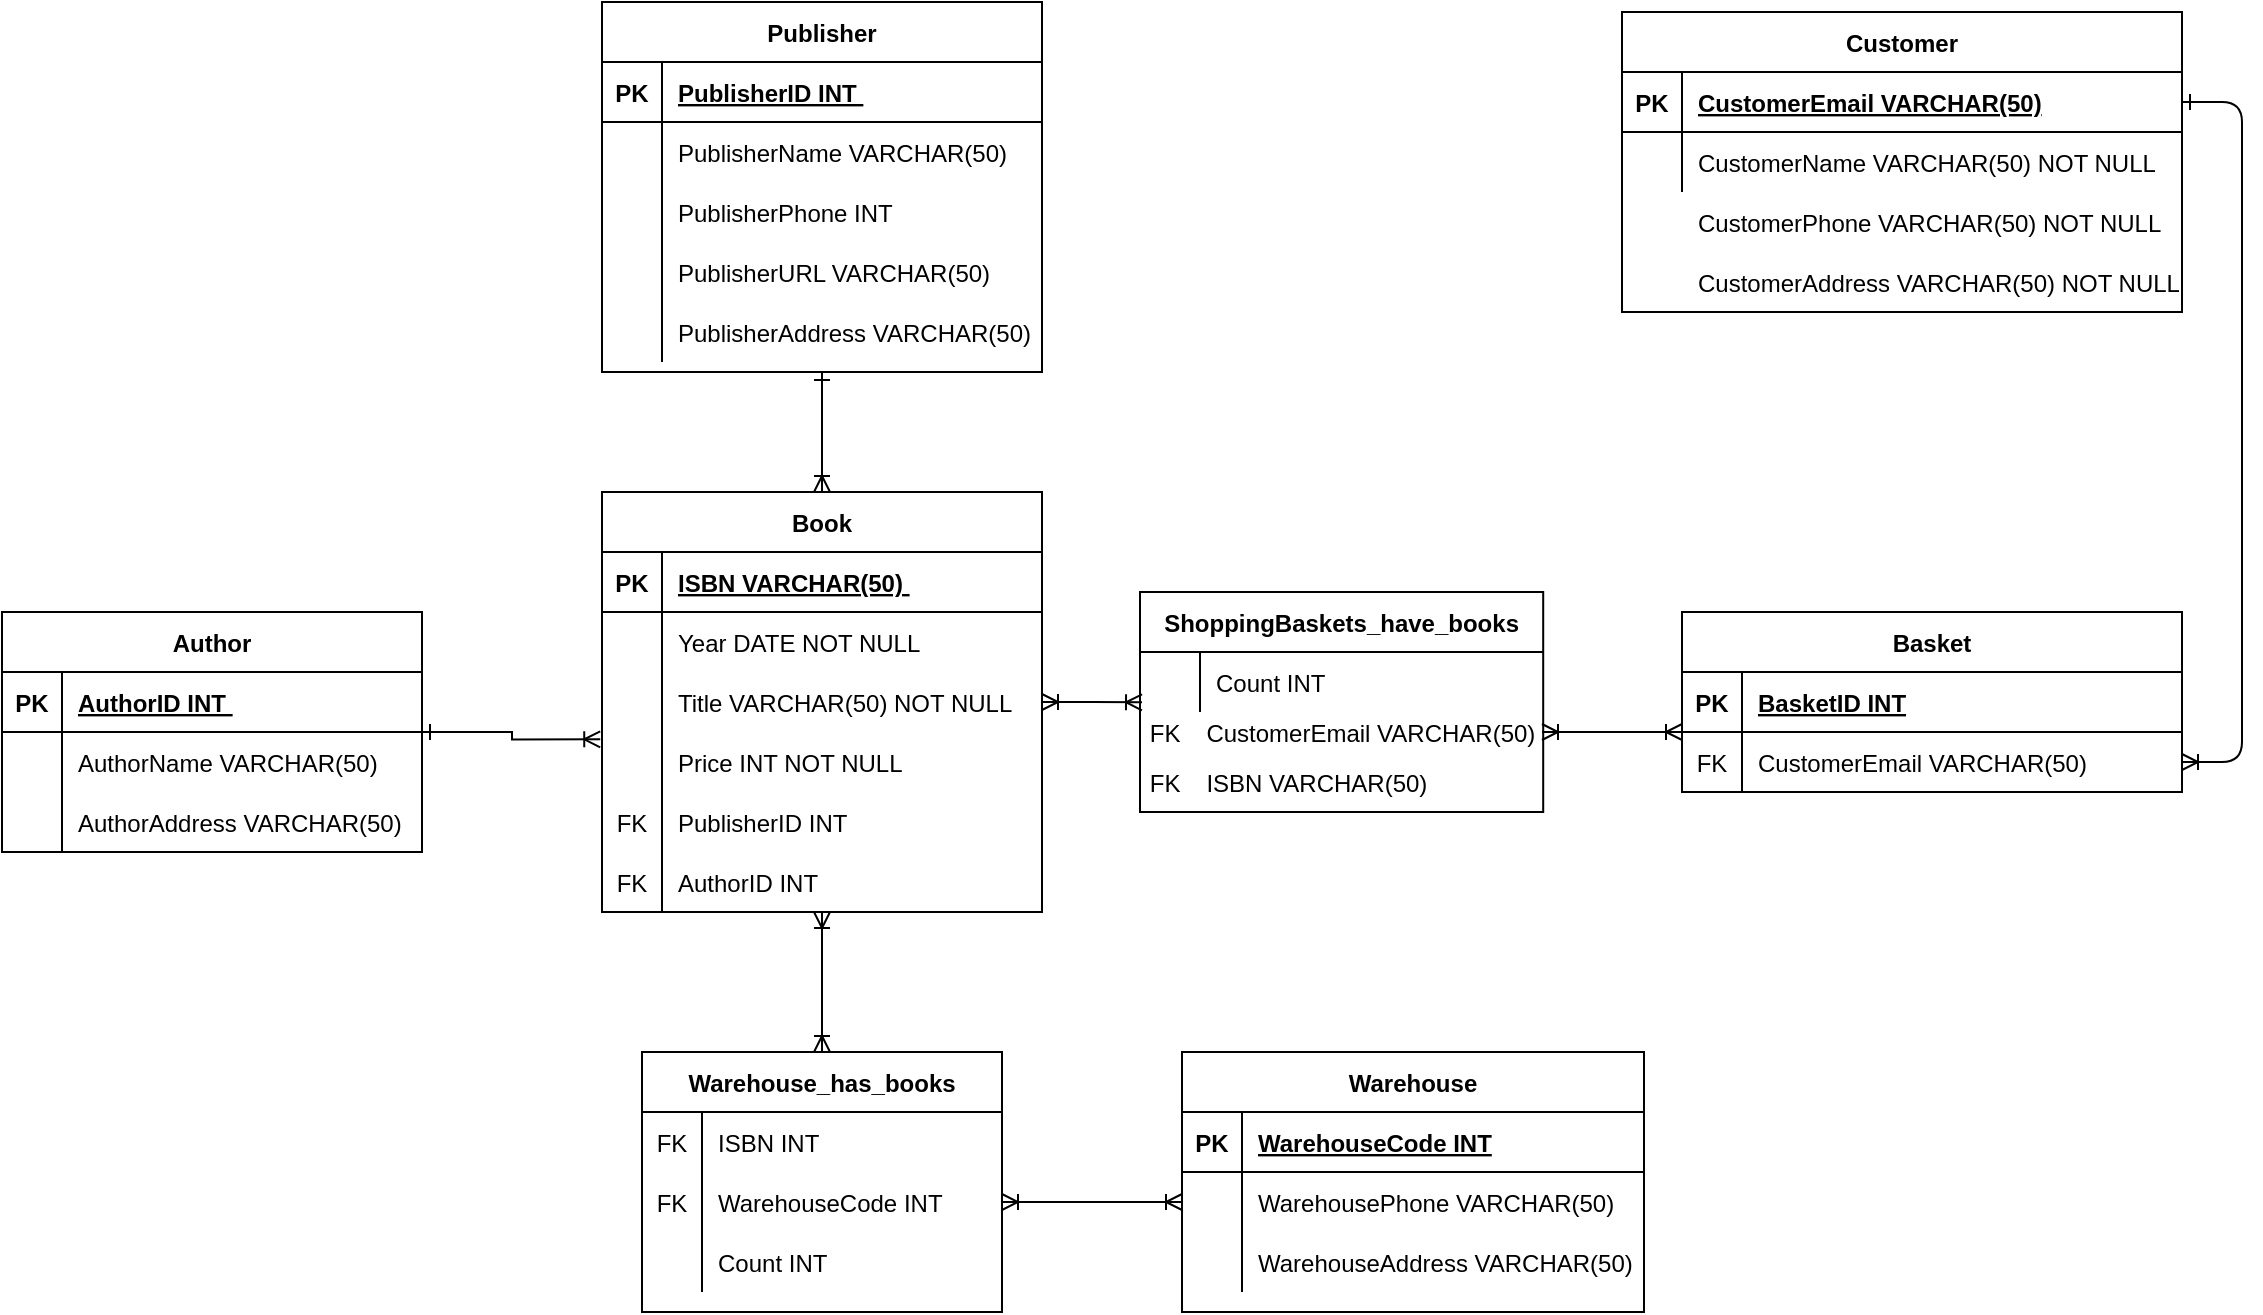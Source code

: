 <mxfile version="13.10.9" type="github">
  <diagram id="R2lEEEUBdFMjLlhIrx00" name="Page-1">
    <mxGraphModel dx="1483" dy="829" grid="1" gridSize="10" guides="1" tooltips="1" connect="1" arrows="1" fold="1" page="1" pageScale="1" pageWidth="1169" pageHeight="827" math="0" shadow="0" extFonts="Permanent Marker^https://fonts.googleapis.com/css?family=Permanent+Marker">
      <root>
        <mxCell id="0" />
        <mxCell id="1" parent="0" />
        <mxCell id="C-vyLk0tnHw3VtMMgP7b-1" value="" style="edgeStyle=entityRelationEdgeStyle;endArrow=ERoneToMany;startArrow=ERone;endFill=0;startFill=0;" parent="1" source="C-vyLk0tnHw3VtMMgP7b-24" target="C-vyLk0tnHw3VtMMgP7b-6" edge="1">
          <mxGeometry width="100" height="100" relative="1" as="geometry">
            <mxPoint x="690" y="760" as="sourcePoint" />
            <mxPoint x="790" y="660" as="targetPoint" />
          </mxGeometry>
        </mxCell>
        <mxCell id="C-vyLk0tnHw3VtMMgP7b-2" value="Basket" style="shape=table;startSize=30;container=1;collapsible=1;childLayout=tableLayout;fixedRows=1;rowLines=0;fontStyle=1;align=center;resizeLast=1;" parent="1" vertex="1">
          <mxGeometry x="860" y="350" width="250" height="90" as="geometry" />
        </mxCell>
        <mxCell id="C-vyLk0tnHw3VtMMgP7b-3" value="" style="shape=partialRectangle;collapsible=0;dropTarget=0;pointerEvents=0;fillColor=none;points=[[0,0.5],[1,0.5]];portConstraint=eastwest;top=0;left=0;right=0;bottom=1;" parent="C-vyLk0tnHw3VtMMgP7b-2" vertex="1">
          <mxGeometry y="30" width="250" height="30" as="geometry" />
        </mxCell>
        <mxCell id="C-vyLk0tnHw3VtMMgP7b-4" value="PK" style="shape=partialRectangle;overflow=hidden;connectable=0;fillColor=none;top=0;left=0;bottom=0;right=0;fontStyle=1;" parent="C-vyLk0tnHw3VtMMgP7b-3" vertex="1">
          <mxGeometry width="30" height="30" as="geometry" />
        </mxCell>
        <mxCell id="C-vyLk0tnHw3VtMMgP7b-5" value="BasketID INT" style="shape=partialRectangle;overflow=hidden;connectable=0;fillColor=none;top=0;left=0;bottom=0;right=0;align=left;spacingLeft=6;fontStyle=5;" parent="C-vyLk0tnHw3VtMMgP7b-3" vertex="1">
          <mxGeometry x="30" width="220" height="30" as="geometry" />
        </mxCell>
        <mxCell id="C-vyLk0tnHw3VtMMgP7b-6" value="" style="shape=partialRectangle;collapsible=0;dropTarget=0;pointerEvents=0;fillColor=none;points=[[0,0.5],[1,0.5]];portConstraint=eastwest;top=0;left=0;right=0;bottom=0;" parent="C-vyLk0tnHw3VtMMgP7b-2" vertex="1">
          <mxGeometry y="60" width="250" height="30" as="geometry" />
        </mxCell>
        <mxCell id="C-vyLk0tnHw3VtMMgP7b-7" value="FK" style="shape=partialRectangle;overflow=hidden;connectable=0;fillColor=none;top=0;left=0;bottom=0;right=0;" parent="C-vyLk0tnHw3VtMMgP7b-6" vertex="1">
          <mxGeometry width="30" height="30" as="geometry" />
        </mxCell>
        <mxCell id="C-vyLk0tnHw3VtMMgP7b-8" value="CustomerEmail VARCHAR(50)" style="shape=partialRectangle;overflow=hidden;connectable=0;fillColor=none;top=0;left=0;bottom=0;right=0;align=left;spacingLeft=6;fontStyle=0" parent="C-vyLk0tnHw3VtMMgP7b-6" vertex="1">
          <mxGeometry x="30" width="220" height="30" as="geometry" />
        </mxCell>
        <mxCell id="C-vyLk0tnHw3VtMMgP7b-23" value="Customer" style="shape=table;startSize=30;container=1;collapsible=1;childLayout=tableLayout;fixedRows=1;rowLines=0;fontStyle=1;align=center;resizeLast=1;" parent="1" vertex="1">
          <mxGeometry x="830" y="50" width="280" height="150" as="geometry" />
        </mxCell>
        <mxCell id="C-vyLk0tnHw3VtMMgP7b-24" value="" style="shape=partialRectangle;collapsible=0;dropTarget=0;pointerEvents=0;fillColor=none;points=[[0,0.5],[1,0.5]];portConstraint=eastwest;top=0;left=0;right=0;bottom=1;" parent="C-vyLk0tnHw3VtMMgP7b-23" vertex="1">
          <mxGeometry y="30" width="280" height="30" as="geometry" />
        </mxCell>
        <mxCell id="C-vyLk0tnHw3VtMMgP7b-25" value="PK" style="shape=partialRectangle;overflow=hidden;connectable=0;fillColor=none;top=0;left=0;bottom=0;right=0;fontStyle=1;" parent="C-vyLk0tnHw3VtMMgP7b-24" vertex="1">
          <mxGeometry width="30" height="30" as="geometry" />
        </mxCell>
        <mxCell id="C-vyLk0tnHw3VtMMgP7b-26" value="CustomerEmail VARCHAR(50)" style="shape=partialRectangle;overflow=hidden;connectable=0;fillColor=none;top=0;left=0;bottom=0;right=0;align=left;spacingLeft=6;fontStyle=5;" parent="C-vyLk0tnHw3VtMMgP7b-24" vertex="1">
          <mxGeometry x="30" width="250" height="30" as="geometry" />
        </mxCell>
        <mxCell id="C-vyLk0tnHw3VtMMgP7b-27" value="" style="shape=partialRectangle;collapsible=0;dropTarget=0;pointerEvents=0;fillColor=none;points=[[0,0.5],[1,0.5]];portConstraint=eastwest;top=0;left=0;right=0;bottom=0;" parent="C-vyLk0tnHw3VtMMgP7b-23" vertex="1">
          <mxGeometry y="60" width="280" height="30" as="geometry" />
        </mxCell>
        <mxCell id="C-vyLk0tnHw3VtMMgP7b-28" value="" style="shape=partialRectangle;overflow=hidden;connectable=0;fillColor=none;top=0;left=0;bottom=0;right=0;" parent="C-vyLk0tnHw3VtMMgP7b-27" vertex="1">
          <mxGeometry width="30" height="30" as="geometry" />
        </mxCell>
        <mxCell id="C-vyLk0tnHw3VtMMgP7b-29" value="CustomerName VARCHAR(50) NOT NULL" style="shape=partialRectangle;overflow=hidden;connectable=0;fillColor=none;top=0;left=0;bottom=0;right=0;align=left;spacingLeft=6;" parent="C-vyLk0tnHw3VtMMgP7b-27" vertex="1">
          <mxGeometry x="30" width="250" height="30" as="geometry" />
        </mxCell>
        <mxCell id="-KEpG9UTArT3fklVy3_w-3" value="" style="shape=partialRectangle;collapsible=0;dropTarget=0;pointerEvents=0;fillColor=none;points=[[0,0.5],[1,0.5]];portConstraint=eastwest;top=0;left=0;right=0;bottom=0;" vertex="1" parent="1">
          <mxGeometry x="830" y="140" width="280" height="30" as="geometry" />
        </mxCell>
        <mxCell id="-KEpG9UTArT3fklVy3_w-4" value="" style="shape=partialRectangle;overflow=hidden;connectable=0;fillColor=none;top=0;left=0;bottom=0;right=0;" vertex="1" parent="-KEpG9UTArT3fklVy3_w-3">
          <mxGeometry width="30" height="30" as="geometry" />
        </mxCell>
        <mxCell id="-KEpG9UTArT3fklVy3_w-5" value="CustomerPhone VARCHAR(50) NOT NULL" style="shape=partialRectangle;overflow=hidden;connectable=0;fillColor=none;top=0;left=0;bottom=0;right=0;align=left;spacingLeft=6;" vertex="1" parent="-KEpG9UTArT3fklVy3_w-3">
          <mxGeometry x="30" width="250" height="30" as="geometry" />
        </mxCell>
        <mxCell id="-KEpG9UTArT3fklVy3_w-6" value="" style="shape=partialRectangle;collapsible=0;dropTarget=0;pointerEvents=0;fillColor=none;points=[[0,0.5],[1,0.5]];portConstraint=eastwest;top=0;left=0;right=0;bottom=0;" vertex="1" parent="1">
          <mxGeometry x="830" y="170" width="280" height="30" as="geometry" />
        </mxCell>
        <mxCell id="-KEpG9UTArT3fklVy3_w-7" value="" style="shape=partialRectangle;overflow=hidden;connectable=0;fillColor=none;top=0;left=0;bottom=0;right=0;" vertex="1" parent="-KEpG9UTArT3fklVy3_w-6">
          <mxGeometry width="30" height="30" as="geometry" />
        </mxCell>
        <mxCell id="-KEpG9UTArT3fklVy3_w-8" value="CustomerAddress VARCHAR(50) NOT NULL" style="shape=partialRectangle;overflow=hidden;connectable=0;fillColor=none;top=0;left=0;bottom=0;right=0;align=left;spacingLeft=6;" vertex="1" parent="-KEpG9UTArT3fklVy3_w-6">
          <mxGeometry x="30" width="250" height="30" as="geometry" />
        </mxCell>
        <mxCell id="-KEpG9UTArT3fklVy3_w-24" value="" style="edgeStyle=entityRelationEdgeStyle;endArrow=ERoneToMany;startArrow=ERoneToMany;endFill=0;startFill=0;entryX=0;entryY=0;entryDx=0;entryDy=0;entryPerimeter=0;" edge="1" parent="1" target="C-vyLk0tnHw3VtMMgP7b-6">
          <mxGeometry width="100" height="100" relative="1" as="geometry">
            <mxPoint x="790" y="410" as="sourcePoint" />
            <mxPoint x="790" y="583" as="targetPoint" />
          </mxGeometry>
        </mxCell>
        <mxCell id="-KEpG9UTArT3fklVy3_w-26" value="" style="group;" vertex="1" connectable="0" parent="1">
          <mxGeometry x="589" y="340" width="210" height="110" as="geometry" />
        </mxCell>
        <mxCell id="-KEpG9UTArT3fklVy3_w-22" value="FK" style="shape=partialRectangle;overflow=hidden;connectable=0;fillColor=none;top=0;left=0;bottom=0;right=0;" vertex="1" parent="-KEpG9UTArT3fklVy3_w-26">
          <mxGeometry y="80" width="25.2" height="30" as="geometry" />
        </mxCell>
        <mxCell id="-KEpG9UTArT3fklVy3_w-25" value="" style="group" vertex="1" connectable="0" parent="-KEpG9UTArT3fklVy3_w-26">
          <mxGeometry width="210" height="110" as="geometry" />
        </mxCell>
        <mxCell id="-KEpG9UTArT3fklVy3_w-13" value="ShoppingBaskets_have_books" style="shape=table;startSize=30;container=1;collapsible=1;childLayout=tableLayout;fixedRows=1;rowLines=0;fontStyle=1;align=center;resizeLast=1;" vertex="1" parent="-KEpG9UTArT3fklVy3_w-25">
          <mxGeometry width="201.6" height="110" as="geometry" />
        </mxCell>
        <mxCell id="-KEpG9UTArT3fklVy3_w-17" value="" style="shape=partialRectangle;collapsible=0;dropTarget=0;pointerEvents=0;fillColor=none;points=[[0,0.5],[1,0.5]];portConstraint=eastwest;top=0;left=0;right=0;bottom=0;" vertex="1" parent="-KEpG9UTArT3fklVy3_w-13">
          <mxGeometry y="30" width="201.6" height="30" as="geometry" />
        </mxCell>
        <mxCell id="-KEpG9UTArT3fklVy3_w-18" value="" style="shape=partialRectangle;overflow=hidden;connectable=0;fillColor=none;top=0;left=0;bottom=0;right=0;" vertex="1" parent="-KEpG9UTArT3fklVy3_w-17">
          <mxGeometry width="30" height="30" as="geometry" />
        </mxCell>
        <mxCell id="-KEpG9UTArT3fklVy3_w-19" value="Count INT" style="shape=partialRectangle;overflow=hidden;connectable=0;fillColor=none;top=0;left=0;bottom=0;right=0;align=left;spacingLeft=6;fontStyle=0" vertex="1" parent="-KEpG9UTArT3fklVy3_w-17">
          <mxGeometry x="30" width="171.6" height="30" as="geometry" />
        </mxCell>
        <mxCell id="-KEpG9UTArT3fklVy3_w-20" value="FK" style="shape=partialRectangle;overflow=hidden;connectable=0;fillColor=none;top=0;left=0;bottom=0;right=0;" vertex="1" parent="-KEpG9UTArT3fklVy3_w-25">
          <mxGeometry y="55" width="25.2" height="30" as="geometry" />
        </mxCell>
        <mxCell id="-KEpG9UTArT3fklVy3_w-21" value="CustomerEmail VARCHAR(50)" style="shape=partialRectangle;overflow=hidden;connectable=0;fillColor=none;top=0;left=0;bottom=0;right=0;align=left;spacingLeft=6;fontStyle=0" vertex="1" parent="-KEpG9UTArT3fklVy3_w-25">
          <mxGeometry x="25.2" y="55" width="184.8" height="30" as="geometry" />
        </mxCell>
        <mxCell id="-KEpG9UTArT3fklVy3_w-23" value="ISBN VARCHAR(50)" style="shape=partialRectangle;overflow=hidden;connectable=0;fillColor=none;top=0;left=0;bottom=0;right=0;align=left;spacingLeft=6;fontStyle=0" vertex="1" parent="-KEpG9UTArT3fklVy3_w-25">
          <mxGeometry x="25.2" y="80" width="184.8" height="30" as="geometry" />
        </mxCell>
        <mxCell id="-KEpG9UTArT3fklVy3_w-153" style="edgeStyle=orthogonalEdgeStyle;rounded=0;orthogonalLoop=1;jettySize=auto;html=1;entryX=0.5;entryY=0;entryDx=0;entryDy=0;startArrow=ERoneToMany;startFill=0;endArrow=ERoneToMany;endFill=0;" edge="1" parent="1" source="-KEpG9UTArT3fklVy3_w-37" target="-KEpG9UTArT3fklVy3_w-127">
          <mxGeometry relative="1" as="geometry" />
        </mxCell>
        <mxCell id="-KEpG9UTArT3fklVy3_w-37" value="Book" style="shape=table;startSize=30;container=1;collapsible=1;childLayout=tableLayout;fixedRows=1;rowLines=0;fontStyle=1;align=center;resizeLast=1;" vertex="1" parent="1">
          <mxGeometry x="320" y="290" width="220" height="210" as="geometry" />
        </mxCell>
        <mxCell id="-KEpG9UTArT3fklVy3_w-38" value="" style="shape=partialRectangle;collapsible=0;dropTarget=0;pointerEvents=0;fillColor=none;points=[[0,0.5],[1,0.5]];portConstraint=eastwest;top=0;left=0;right=0;bottom=1;" vertex="1" parent="-KEpG9UTArT3fklVy3_w-37">
          <mxGeometry y="30" width="220" height="30" as="geometry" />
        </mxCell>
        <mxCell id="-KEpG9UTArT3fklVy3_w-39" value="PK" style="shape=partialRectangle;overflow=hidden;connectable=0;fillColor=none;top=0;left=0;bottom=0;right=0;fontStyle=1;" vertex="1" parent="-KEpG9UTArT3fklVy3_w-38">
          <mxGeometry width="30" height="30" as="geometry" />
        </mxCell>
        <mxCell id="-KEpG9UTArT3fklVy3_w-40" value="ISBN VARCHAR(50) " style="shape=partialRectangle;overflow=hidden;connectable=0;fillColor=none;top=0;left=0;bottom=0;right=0;align=left;spacingLeft=6;fontStyle=5;" vertex="1" parent="-KEpG9UTArT3fklVy3_w-38">
          <mxGeometry x="30" width="190" height="30" as="geometry" />
        </mxCell>
        <mxCell id="-KEpG9UTArT3fklVy3_w-41" value="" style="shape=partialRectangle;collapsible=0;dropTarget=0;pointerEvents=0;fillColor=none;points=[[0,0.5],[1,0.5]];portConstraint=eastwest;top=0;left=0;right=0;bottom=0;" vertex="1" parent="-KEpG9UTArT3fklVy3_w-37">
          <mxGeometry y="60" width="220" height="30" as="geometry" />
        </mxCell>
        <mxCell id="-KEpG9UTArT3fklVy3_w-42" value="" style="shape=partialRectangle;overflow=hidden;connectable=0;fillColor=none;top=0;left=0;bottom=0;right=0;" vertex="1" parent="-KEpG9UTArT3fklVy3_w-41">
          <mxGeometry width="30" height="30" as="geometry" />
        </mxCell>
        <mxCell id="-KEpG9UTArT3fklVy3_w-43" value="Year DATE NOT NULL" style="shape=partialRectangle;overflow=hidden;connectable=0;fillColor=none;top=0;left=0;bottom=0;right=0;align=left;spacingLeft=6;fontStyle=0" vertex="1" parent="-KEpG9UTArT3fklVy3_w-41">
          <mxGeometry x="30" width="190" height="30" as="geometry" />
        </mxCell>
        <mxCell id="-KEpG9UTArT3fklVy3_w-51" value="" style="shape=partialRectangle;collapsible=0;dropTarget=0;pointerEvents=0;fillColor=none;points=[[0,0.5],[1,0.5]];portConstraint=eastwest;top=0;left=0;right=0;bottom=0;" vertex="1" parent="-KEpG9UTArT3fklVy3_w-37">
          <mxGeometry y="90" width="220" height="30" as="geometry" />
        </mxCell>
        <mxCell id="-KEpG9UTArT3fklVy3_w-52" value="" style="shape=partialRectangle;overflow=hidden;connectable=0;fillColor=none;top=0;left=0;bottom=0;right=0;" vertex="1" parent="-KEpG9UTArT3fklVy3_w-51">
          <mxGeometry width="30" height="30" as="geometry" />
        </mxCell>
        <mxCell id="-KEpG9UTArT3fklVy3_w-53" value="Title VARCHAR(50) NOT NULL" style="shape=partialRectangle;overflow=hidden;connectable=0;fillColor=none;top=0;left=0;bottom=0;right=0;align=left;spacingLeft=6;fontStyle=0" vertex="1" parent="-KEpG9UTArT3fklVy3_w-51">
          <mxGeometry x="30" width="190" height="30" as="geometry" />
        </mxCell>
        <mxCell id="-KEpG9UTArT3fklVy3_w-61" value="" style="shape=partialRectangle;collapsible=0;dropTarget=0;pointerEvents=0;fillColor=none;points=[[0,0.5],[1,0.5]];portConstraint=eastwest;top=0;left=0;right=0;bottom=0;" vertex="1" parent="-KEpG9UTArT3fklVy3_w-37">
          <mxGeometry y="120" width="220" height="30" as="geometry" />
        </mxCell>
        <mxCell id="-KEpG9UTArT3fklVy3_w-62" value="" style="shape=partialRectangle;overflow=hidden;connectable=0;fillColor=none;top=0;left=0;bottom=0;right=0;" vertex="1" parent="-KEpG9UTArT3fklVy3_w-61">
          <mxGeometry width="30" height="30" as="geometry" />
        </mxCell>
        <mxCell id="-KEpG9UTArT3fklVy3_w-63" value="Price INT NOT NULL" style="shape=partialRectangle;overflow=hidden;connectable=0;fillColor=none;top=0;left=0;bottom=0;right=0;align=left;spacingLeft=6;fontStyle=0" vertex="1" parent="-KEpG9UTArT3fklVy3_w-61">
          <mxGeometry x="30" width="190" height="30" as="geometry" />
        </mxCell>
        <mxCell id="-KEpG9UTArT3fklVy3_w-65" value="" style="shape=partialRectangle;collapsible=0;dropTarget=0;pointerEvents=0;fillColor=none;points=[[0,0.5],[1,0.5]];portConstraint=eastwest;top=0;left=0;right=0;bottom=0;" vertex="1" parent="-KEpG9UTArT3fklVy3_w-37">
          <mxGeometry y="150" width="220" height="30" as="geometry" />
        </mxCell>
        <mxCell id="-KEpG9UTArT3fklVy3_w-66" value="FK" style="shape=partialRectangle;overflow=hidden;connectable=0;fillColor=none;top=0;left=0;bottom=0;right=0;" vertex="1" parent="-KEpG9UTArT3fklVy3_w-65">
          <mxGeometry width="30" height="30" as="geometry" />
        </mxCell>
        <mxCell id="-KEpG9UTArT3fklVy3_w-67" value="PublisherID INT " style="shape=partialRectangle;overflow=hidden;connectable=0;fillColor=none;top=0;left=0;bottom=0;right=0;align=left;spacingLeft=6;fontStyle=0" vertex="1" parent="-KEpG9UTArT3fklVy3_w-65">
          <mxGeometry x="30" width="190" height="30" as="geometry" />
        </mxCell>
        <mxCell id="-KEpG9UTArT3fklVy3_w-86" style="shape=partialRectangle;collapsible=0;dropTarget=0;pointerEvents=0;fillColor=none;points=[[0,0.5],[1,0.5]];portConstraint=eastwest;top=0;left=0;right=0;bottom=0;" vertex="1" parent="-KEpG9UTArT3fklVy3_w-37">
          <mxGeometry y="180" width="220" height="30" as="geometry" />
        </mxCell>
        <mxCell id="-KEpG9UTArT3fklVy3_w-87" value="FK" style="shape=partialRectangle;overflow=hidden;connectable=0;fillColor=none;top=0;left=0;bottom=0;right=0;" vertex="1" parent="-KEpG9UTArT3fklVy3_w-86">
          <mxGeometry width="30" height="30" as="geometry" />
        </mxCell>
        <mxCell id="-KEpG9UTArT3fklVy3_w-88" value="AuthorID INT " style="shape=partialRectangle;overflow=hidden;connectable=0;fillColor=none;top=0;left=0;bottom=0;right=0;align=left;spacingLeft=6;fontStyle=0" vertex="1" parent="-KEpG9UTArT3fklVy3_w-86">
          <mxGeometry x="30" width="190" height="30" as="geometry" />
        </mxCell>
        <mxCell id="-KEpG9UTArT3fklVy3_w-92" style="edgeStyle=orthogonalEdgeStyle;rounded=0;orthogonalLoop=1;jettySize=auto;html=1;exitX=1;exitY=0.5;exitDx=0;exitDy=0;startArrow=ERoneToMany;startFill=0;endArrow=ERoneToMany;endFill=0;" edge="1" parent="1" source="-KEpG9UTArT3fklVy3_w-51">
          <mxGeometry relative="1" as="geometry">
            <mxPoint x="590" y="395.172" as="targetPoint" />
          </mxGeometry>
        </mxCell>
        <mxCell id="-KEpG9UTArT3fklVy3_w-112" style="edgeStyle=orthogonalEdgeStyle;rounded=0;orthogonalLoop=1;jettySize=auto;html=1;exitX=0.5;exitY=1;exitDx=0;exitDy=0;entryX=0.5;entryY=0;entryDx=0;entryDy=0;startArrow=ERone;startFill=0;endArrow=ERoneToMany;endFill=0;" edge="1" parent="1" source="-KEpG9UTArT3fklVy3_w-93" target="-KEpG9UTArT3fklVy3_w-37">
          <mxGeometry relative="1" as="geometry" />
        </mxCell>
        <mxCell id="-KEpG9UTArT3fklVy3_w-93" value="Publisher" style="shape=table;startSize=30;container=1;collapsible=1;childLayout=tableLayout;fixedRows=1;rowLines=0;fontStyle=1;align=center;resizeLast=1;strokeColor=#000000;" vertex="1" parent="1">
          <mxGeometry x="320" y="45" width="220" height="185" as="geometry" />
        </mxCell>
        <mxCell id="-KEpG9UTArT3fklVy3_w-94" value="" style="shape=partialRectangle;collapsible=0;dropTarget=0;pointerEvents=0;fillColor=none;top=0;left=0;bottom=1;right=0;points=[[0,0.5],[1,0.5]];portConstraint=eastwest;" vertex="1" parent="-KEpG9UTArT3fklVy3_w-93">
          <mxGeometry y="30" width="220" height="30" as="geometry" />
        </mxCell>
        <mxCell id="-KEpG9UTArT3fklVy3_w-95" value="PK" style="shape=partialRectangle;connectable=0;fillColor=none;top=0;left=0;bottom=0;right=0;fontStyle=1;overflow=hidden;" vertex="1" parent="-KEpG9UTArT3fklVy3_w-94">
          <mxGeometry width="30" height="30" as="geometry" />
        </mxCell>
        <mxCell id="-KEpG9UTArT3fklVy3_w-96" value="PublisherID INT " style="shape=partialRectangle;connectable=0;fillColor=none;top=0;left=0;bottom=0;right=0;align=left;spacingLeft=6;fontStyle=5;overflow=hidden;" vertex="1" parent="-KEpG9UTArT3fklVy3_w-94">
          <mxGeometry x="30" width="190" height="30" as="geometry" />
        </mxCell>
        <mxCell id="-KEpG9UTArT3fklVy3_w-97" value="" style="shape=partialRectangle;collapsible=0;dropTarget=0;pointerEvents=0;fillColor=none;top=0;left=0;bottom=0;right=0;points=[[0,0.5],[1,0.5]];portConstraint=eastwest;" vertex="1" parent="-KEpG9UTArT3fklVy3_w-93">
          <mxGeometry y="60" width="220" height="30" as="geometry" />
        </mxCell>
        <mxCell id="-KEpG9UTArT3fklVy3_w-98" value="" style="shape=partialRectangle;connectable=0;fillColor=none;top=0;left=0;bottom=0;right=0;editable=1;overflow=hidden;" vertex="1" parent="-KEpG9UTArT3fklVy3_w-97">
          <mxGeometry width="30" height="30" as="geometry" />
        </mxCell>
        <mxCell id="-KEpG9UTArT3fklVy3_w-99" value="PublisherName VARCHAR(50)" style="shape=partialRectangle;connectable=0;fillColor=none;top=0;left=0;bottom=0;right=0;align=left;spacingLeft=6;overflow=hidden;" vertex="1" parent="-KEpG9UTArT3fklVy3_w-97">
          <mxGeometry x="30" width="190" height="30" as="geometry" />
        </mxCell>
        <mxCell id="-KEpG9UTArT3fklVy3_w-100" value="" style="shape=partialRectangle;collapsible=0;dropTarget=0;pointerEvents=0;fillColor=none;top=0;left=0;bottom=0;right=0;points=[[0,0.5],[1,0.5]];portConstraint=eastwest;" vertex="1" parent="-KEpG9UTArT3fklVy3_w-93">
          <mxGeometry y="90" width="220" height="30" as="geometry" />
        </mxCell>
        <mxCell id="-KEpG9UTArT3fklVy3_w-101" value="" style="shape=partialRectangle;connectable=0;fillColor=none;top=0;left=0;bottom=0;right=0;editable=1;overflow=hidden;" vertex="1" parent="-KEpG9UTArT3fklVy3_w-100">
          <mxGeometry width="30" height="30" as="geometry" />
        </mxCell>
        <mxCell id="-KEpG9UTArT3fklVy3_w-102" value="PublisherPhone INT" style="shape=partialRectangle;connectable=0;fillColor=none;top=0;left=0;bottom=0;right=0;align=left;spacingLeft=6;overflow=hidden;" vertex="1" parent="-KEpG9UTArT3fklVy3_w-100">
          <mxGeometry x="30" width="190" height="30" as="geometry" />
        </mxCell>
        <mxCell id="-KEpG9UTArT3fklVy3_w-103" value="" style="shape=partialRectangle;collapsible=0;dropTarget=0;pointerEvents=0;fillColor=none;top=0;left=0;bottom=0;right=0;points=[[0,0.5],[1,0.5]];portConstraint=eastwest;" vertex="1" parent="-KEpG9UTArT3fklVy3_w-93">
          <mxGeometry y="120" width="220" height="30" as="geometry" />
        </mxCell>
        <mxCell id="-KEpG9UTArT3fklVy3_w-104" value="" style="shape=partialRectangle;connectable=0;fillColor=none;top=0;left=0;bottom=0;right=0;editable=1;overflow=hidden;" vertex="1" parent="-KEpG9UTArT3fklVy3_w-103">
          <mxGeometry width="30" height="30" as="geometry" />
        </mxCell>
        <mxCell id="-KEpG9UTArT3fklVy3_w-105" value="PublisherURL VARCHAR(50)" style="shape=partialRectangle;connectable=0;fillColor=none;top=0;left=0;bottom=0;right=0;align=left;spacingLeft=6;overflow=hidden;" vertex="1" parent="-KEpG9UTArT3fklVy3_w-103">
          <mxGeometry x="30" width="190" height="30" as="geometry" />
        </mxCell>
        <mxCell id="-KEpG9UTArT3fklVy3_w-106" style="shape=partialRectangle;collapsible=0;dropTarget=0;pointerEvents=0;fillColor=none;top=0;left=0;bottom=0;right=0;points=[[0,0.5],[1,0.5]];portConstraint=eastwest;" vertex="1" parent="-KEpG9UTArT3fklVy3_w-93">
          <mxGeometry y="150" width="220" height="30" as="geometry" />
        </mxCell>
        <mxCell id="-KEpG9UTArT3fklVy3_w-107" style="shape=partialRectangle;connectable=0;fillColor=none;top=0;left=0;bottom=0;right=0;editable=1;overflow=hidden;" vertex="1" parent="-KEpG9UTArT3fklVy3_w-106">
          <mxGeometry width="30" height="30" as="geometry" />
        </mxCell>
        <mxCell id="-KEpG9UTArT3fklVy3_w-108" value="PublisherAddress VARCHAR(50)" style="shape=partialRectangle;connectable=0;fillColor=none;top=0;left=0;bottom=0;right=0;align=left;spacingLeft=6;overflow=hidden;" vertex="1" parent="-KEpG9UTArT3fklVy3_w-106">
          <mxGeometry x="30" width="190" height="30" as="geometry" />
        </mxCell>
        <mxCell id="-KEpG9UTArT3fklVy3_w-126" style="edgeStyle=orthogonalEdgeStyle;rounded=0;orthogonalLoop=1;jettySize=auto;html=1;exitX=1;exitY=0.5;exitDx=0;exitDy=0;entryX=-0.004;entryY=0.122;entryDx=0;entryDy=0;entryPerimeter=0;startArrow=ERone;startFill=0;endArrow=ERoneToMany;endFill=0;" edge="1" parent="1" source="-KEpG9UTArT3fklVy3_w-113" target="-KEpG9UTArT3fklVy3_w-61">
          <mxGeometry relative="1" as="geometry" />
        </mxCell>
        <mxCell id="-KEpG9UTArT3fklVy3_w-113" value="Author" style="shape=table;startSize=30;container=1;collapsible=1;childLayout=tableLayout;fixedRows=1;rowLines=0;fontStyle=1;align=center;resizeLast=1;strokeColor=#000000;" vertex="1" parent="1">
          <mxGeometry x="20" y="350" width="210" height="120" as="geometry" />
        </mxCell>
        <mxCell id="-KEpG9UTArT3fklVy3_w-114" value="" style="shape=partialRectangle;collapsible=0;dropTarget=0;pointerEvents=0;fillColor=none;top=0;left=0;bottom=1;right=0;points=[[0,0.5],[1,0.5]];portConstraint=eastwest;" vertex="1" parent="-KEpG9UTArT3fklVy3_w-113">
          <mxGeometry y="30" width="210" height="30" as="geometry" />
        </mxCell>
        <mxCell id="-KEpG9UTArT3fklVy3_w-115" value="PK" style="shape=partialRectangle;connectable=0;fillColor=none;top=0;left=0;bottom=0;right=0;fontStyle=1;overflow=hidden;" vertex="1" parent="-KEpG9UTArT3fklVy3_w-114">
          <mxGeometry width="30" height="30" as="geometry" />
        </mxCell>
        <mxCell id="-KEpG9UTArT3fklVy3_w-116" value="AuthorID INT " style="shape=partialRectangle;connectable=0;fillColor=none;top=0;left=0;bottom=0;right=0;align=left;spacingLeft=6;fontStyle=5;overflow=hidden;" vertex="1" parent="-KEpG9UTArT3fklVy3_w-114">
          <mxGeometry x="30" width="180" height="30" as="geometry" />
        </mxCell>
        <mxCell id="-KEpG9UTArT3fklVy3_w-117" value="" style="shape=partialRectangle;collapsible=0;dropTarget=0;pointerEvents=0;fillColor=none;top=0;left=0;bottom=0;right=0;points=[[0,0.5],[1,0.5]];portConstraint=eastwest;" vertex="1" parent="-KEpG9UTArT3fklVy3_w-113">
          <mxGeometry y="60" width="210" height="30" as="geometry" />
        </mxCell>
        <mxCell id="-KEpG9UTArT3fklVy3_w-118" value="" style="shape=partialRectangle;connectable=0;fillColor=none;top=0;left=0;bottom=0;right=0;editable=1;overflow=hidden;" vertex="1" parent="-KEpG9UTArT3fklVy3_w-117">
          <mxGeometry width="30" height="30" as="geometry" />
        </mxCell>
        <mxCell id="-KEpG9UTArT3fklVy3_w-119" value="AuthorName VARCHAR(50)" style="shape=partialRectangle;connectable=0;fillColor=none;top=0;left=0;bottom=0;right=0;align=left;spacingLeft=6;overflow=hidden;" vertex="1" parent="-KEpG9UTArT3fklVy3_w-117">
          <mxGeometry x="30" width="180" height="30" as="geometry" />
        </mxCell>
        <mxCell id="-KEpG9UTArT3fklVy3_w-120" value="" style="shape=partialRectangle;collapsible=0;dropTarget=0;pointerEvents=0;fillColor=none;top=0;left=0;bottom=0;right=0;points=[[0,0.5],[1,0.5]];portConstraint=eastwest;" vertex="1" parent="-KEpG9UTArT3fklVy3_w-113">
          <mxGeometry y="90" width="210" height="30" as="geometry" />
        </mxCell>
        <mxCell id="-KEpG9UTArT3fklVy3_w-121" value="" style="shape=partialRectangle;connectable=0;fillColor=none;top=0;left=0;bottom=0;right=0;editable=1;overflow=hidden;" vertex="1" parent="-KEpG9UTArT3fklVy3_w-120">
          <mxGeometry width="30" height="30" as="geometry" />
        </mxCell>
        <mxCell id="-KEpG9UTArT3fklVy3_w-122" value="AuthorAddress VARCHAR(50)" style="shape=partialRectangle;connectable=0;fillColor=none;top=0;left=0;bottom=0;right=0;align=left;spacingLeft=6;overflow=hidden;" vertex="1" parent="-KEpG9UTArT3fklVy3_w-120">
          <mxGeometry x="30" width="180" height="30" as="geometry" />
        </mxCell>
        <mxCell id="-KEpG9UTArT3fklVy3_w-127" value="Warehouse_has_books" style="shape=table;startSize=30;container=1;collapsible=1;childLayout=tableLayout;fixedRows=1;rowLines=0;fontStyle=1;align=center;resizeLast=1;strokeColor=#000000;" vertex="1" parent="1">
          <mxGeometry x="340" y="570" width="180" height="130" as="geometry" />
        </mxCell>
        <mxCell id="-KEpG9UTArT3fklVy3_w-131" value="" style="shape=partialRectangle;collapsible=0;dropTarget=0;pointerEvents=0;fillColor=none;top=0;left=0;bottom=0;right=0;points=[[0,0.5],[1,0.5]];portConstraint=eastwest;" vertex="1" parent="-KEpG9UTArT3fklVy3_w-127">
          <mxGeometry y="30" width="180" height="30" as="geometry" />
        </mxCell>
        <mxCell id="-KEpG9UTArT3fklVy3_w-132" value="FK" style="shape=partialRectangle;connectable=0;fillColor=none;top=0;left=0;bottom=0;right=0;editable=1;overflow=hidden;" vertex="1" parent="-KEpG9UTArT3fklVy3_w-131">
          <mxGeometry width="30" height="30" as="geometry" />
        </mxCell>
        <mxCell id="-KEpG9UTArT3fklVy3_w-133" value="ISBN INT" style="shape=partialRectangle;connectable=0;fillColor=none;top=0;left=0;bottom=0;right=0;align=left;spacingLeft=6;overflow=hidden;" vertex="1" parent="-KEpG9UTArT3fklVy3_w-131">
          <mxGeometry x="30" width="150" height="30" as="geometry" />
        </mxCell>
        <mxCell id="-KEpG9UTArT3fklVy3_w-134" value="" style="shape=partialRectangle;collapsible=0;dropTarget=0;pointerEvents=0;fillColor=none;top=0;left=0;bottom=0;right=0;points=[[0,0.5],[1,0.5]];portConstraint=eastwest;" vertex="1" parent="-KEpG9UTArT3fklVy3_w-127">
          <mxGeometry y="60" width="180" height="30" as="geometry" />
        </mxCell>
        <mxCell id="-KEpG9UTArT3fklVy3_w-135" value="FK" style="shape=partialRectangle;connectable=0;fillColor=none;top=0;left=0;bottom=0;right=0;editable=1;overflow=hidden;" vertex="1" parent="-KEpG9UTArT3fklVy3_w-134">
          <mxGeometry width="30" height="30" as="geometry" />
        </mxCell>
        <mxCell id="-KEpG9UTArT3fklVy3_w-136" value="WarehouseCode INT" style="shape=partialRectangle;connectable=0;fillColor=none;top=0;left=0;bottom=0;right=0;align=left;spacingLeft=6;overflow=hidden;" vertex="1" parent="-KEpG9UTArT3fklVy3_w-134">
          <mxGeometry x="30" width="150" height="30" as="geometry" />
        </mxCell>
        <mxCell id="-KEpG9UTArT3fklVy3_w-137" value="" style="shape=partialRectangle;collapsible=0;dropTarget=0;pointerEvents=0;fillColor=none;top=0;left=0;bottom=0;right=0;points=[[0,0.5],[1,0.5]];portConstraint=eastwest;" vertex="1" parent="-KEpG9UTArT3fklVy3_w-127">
          <mxGeometry y="90" width="180" height="30" as="geometry" />
        </mxCell>
        <mxCell id="-KEpG9UTArT3fklVy3_w-138" value="" style="shape=partialRectangle;connectable=0;fillColor=none;top=0;left=0;bottom=0;right=0;editable=1;overflow=hidden;" vertex="1" parent="-KEpG9UTArT3fklVy3_w-137">
          <mxGeometry width="30" height="30" as="geometry" />
        </mxCell>
        <mxCell id="-KEpG9UTArT3fklVy3_w-139" value="Count INT" style="shape=partialRectangle;connectable=0;fillColor=none;top=0;left=0;bottom=0;right=0;align=left;spacingLeft=6;overflow=hidden;" vertex="1" parent="-KEpG9UTArT3fklVy3_w-137">
          <mxGeometry x="30" width="150" height="30" as="geometry" />
        </mxCell>
        <mxCell id="-KEpG9UTArT3fklVy3_w-140" value="Warehouse" style="shape=table;startSize=30;container=1;collapsible=1;childLayout=tableLayout;fixedRows=1;rowLines=0;fontStyle=1;align=center;resizeLast=1;strokeColor=#000000;" vertex="1" parent="1">
          <mxGeometry x="610" y="570" width="231" height="130" as="geometry" />
        </mxCell>
        <mxCell id="-KEpG9UTArT3fklVy3_w-141" value="" style="shape=partialRectangle;collapsible=0;dropTarget=0;pointerEvents=0;fillColor=none;top=0;left=0;bottom=1;right=0;points=[[0,0.5],[1,0.5]];portConstraint=eastwest;" vertex="1" parent="-KEpG9UTArT3fklVy3_w-140">
          <mxGeometry y="30" width="231" height="30" as="geometry" />
        </mxCell>
        <mxCell id="-KEpG9UTArT3fklVy3_w-142" value="PK" style="shape=partialRectangle;connectable=0;fillColor=none;top=0;left=0;bottom=0;right=0;fontStyle=1;overflow=hidden;" vertex="1" parent="-KEpG9UTArT3fklVy3_w-141">
          <mxGeometry width="30" height="30" as="geometry" />
        </mxCell>
        <mxCell id="-KEpG9UTArT3fklVy3_w-143" value="WarehouseCode INT" style="shape=partialRectangle;connectable=0;fillColor=none;top=0;left=0;bottom=0;right=0;align=left;spacingLeft=6;fontStyle=5;overflow=hidden;" vertex="1" parent="-KEpG9UTArT3fklVy3_w-141">
          <mxGeometry x="30" width="201" height="30" as="geometry" />
        </mxCell>
        <mxCell id="-KEpG9UTArT3fklVy3_w-144" value="" style="shape=partialRectangle;collapsible=0;dropTarget=0;pointerEvents=0;fillColor=none;top=0;left=0;bottom=0;right=0;points=[[0,0.5],[1,0.5]];portConstraint=eastwest;" vertex="1" parent="-KEpG9UTArT3fklVy3_w-140">
          <mxGeometry y="60" width="231" height="30" as="geometry" />
        </mxCell>
        <mxCell id="-KEpG9UTArT3fklVy3_w-145" value="" style="shape=partialRectangle;connectable=0;fillColor=none;top=0;left=0;bottom=0;right=0;editable=1;overflow=hidden;" vertex="1" parent="-KEpG9UTArT3fklVy3_w-144">
          <mxGeometry width="30" height="30" as="geometry" />
        </mxCell>
        <mxCell id="-KEpG9UTArT3fklVy3_w-146" value="WarehousePhone VARCHAR(50)" style="shape=partialRectangle;connectable=0;fillColor=none;top=0;left=0;bottom=0;right=0;align=left;spacingLeft=6;overflow=hidden;" vertex="1" parent="-KEpG9UTArT3fklVy3_w-144">
          <mxGeometry x="30" width="201" height="30" as="geometry" />
        </mxCell>
        <mxCell id="-KEpG9UTArT3fklVy3_w-147" value="" style="shape=partialRectangle;collapsible=0;dropTarget=0;pointerEvents=0;fillColor=none;top=0;left=0;bottom=0;right=0;points=[[0,0.5],[1,0.5]];portConstraint=eastwest;" vertex="1" parent="-KEpG9UTArT3fklVy3_w-140">
          <mxGeometry y="90" width="231" height="30" as="geometry" />
        </mxCell>
        <mxCell id="-KEpG9UTArT3fklVy3_w-148" value="" style="shape=partialRectangle;connectable=0;fillColor=none;top=0;left=0;bottom=0;right=0;editable=1;overflow=hidden;" vertex="1" parent="-KEpG9UTArT3fklVy3_w-147">
          <mxGeometry width="30" height="30" as="geometry" />
        </mxCell>
        <mxCell id="-KEpG9UTArT3fklVy3_w-149" value="WarehouseAddress VARCHAR(50)" style="shape=partialRectangle;connectable=0;fillColor=none;top=0;left=0;bottom=0;right=0;align=left;spacingLeft=6;overflow=hidden;" vertex="1" parent="-KEpG9UTArT3fklVy3_w-147">
          <mxGeometry x="30" width="201" height="30" as="geometry" />
        </mxCell>
        <mxCell id="-KEpG9UTArT3fklVy3_w-154" style="edgeStyle=orthogonalEdgeStyle;rounded=0;orthogonalLoop=1;jettySize=auto;html=1;exitX=1;exitY=0.5;exitDx=0;exitDy=0;entryX=0;entryY=0.5;entryDx=0;entryDy=0;startArrow=ERoneToMany;startFill=0;endArrow=ERoneToMany;endFill=0;" edge="1" parent="1" source="-KEpG9UTArT3fklVy3_w-134" target="-KEpG9UTArT3fklVy3_w-144">
          <mxGeometry relative="1" as="geometry" />
        </mxCell>
      </root>
    </mxGraphModel>
  </diagram>
</mxfile>
